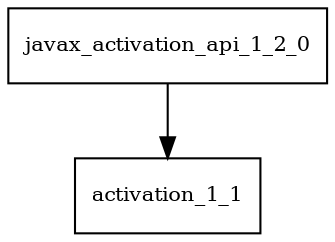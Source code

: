 digraph javax_activation_api_1_2_0_dependencies {
  node [shape = box, fontsize=10.0];
  javax_activation_api_1_2_0 -> activation_1_1;
}
